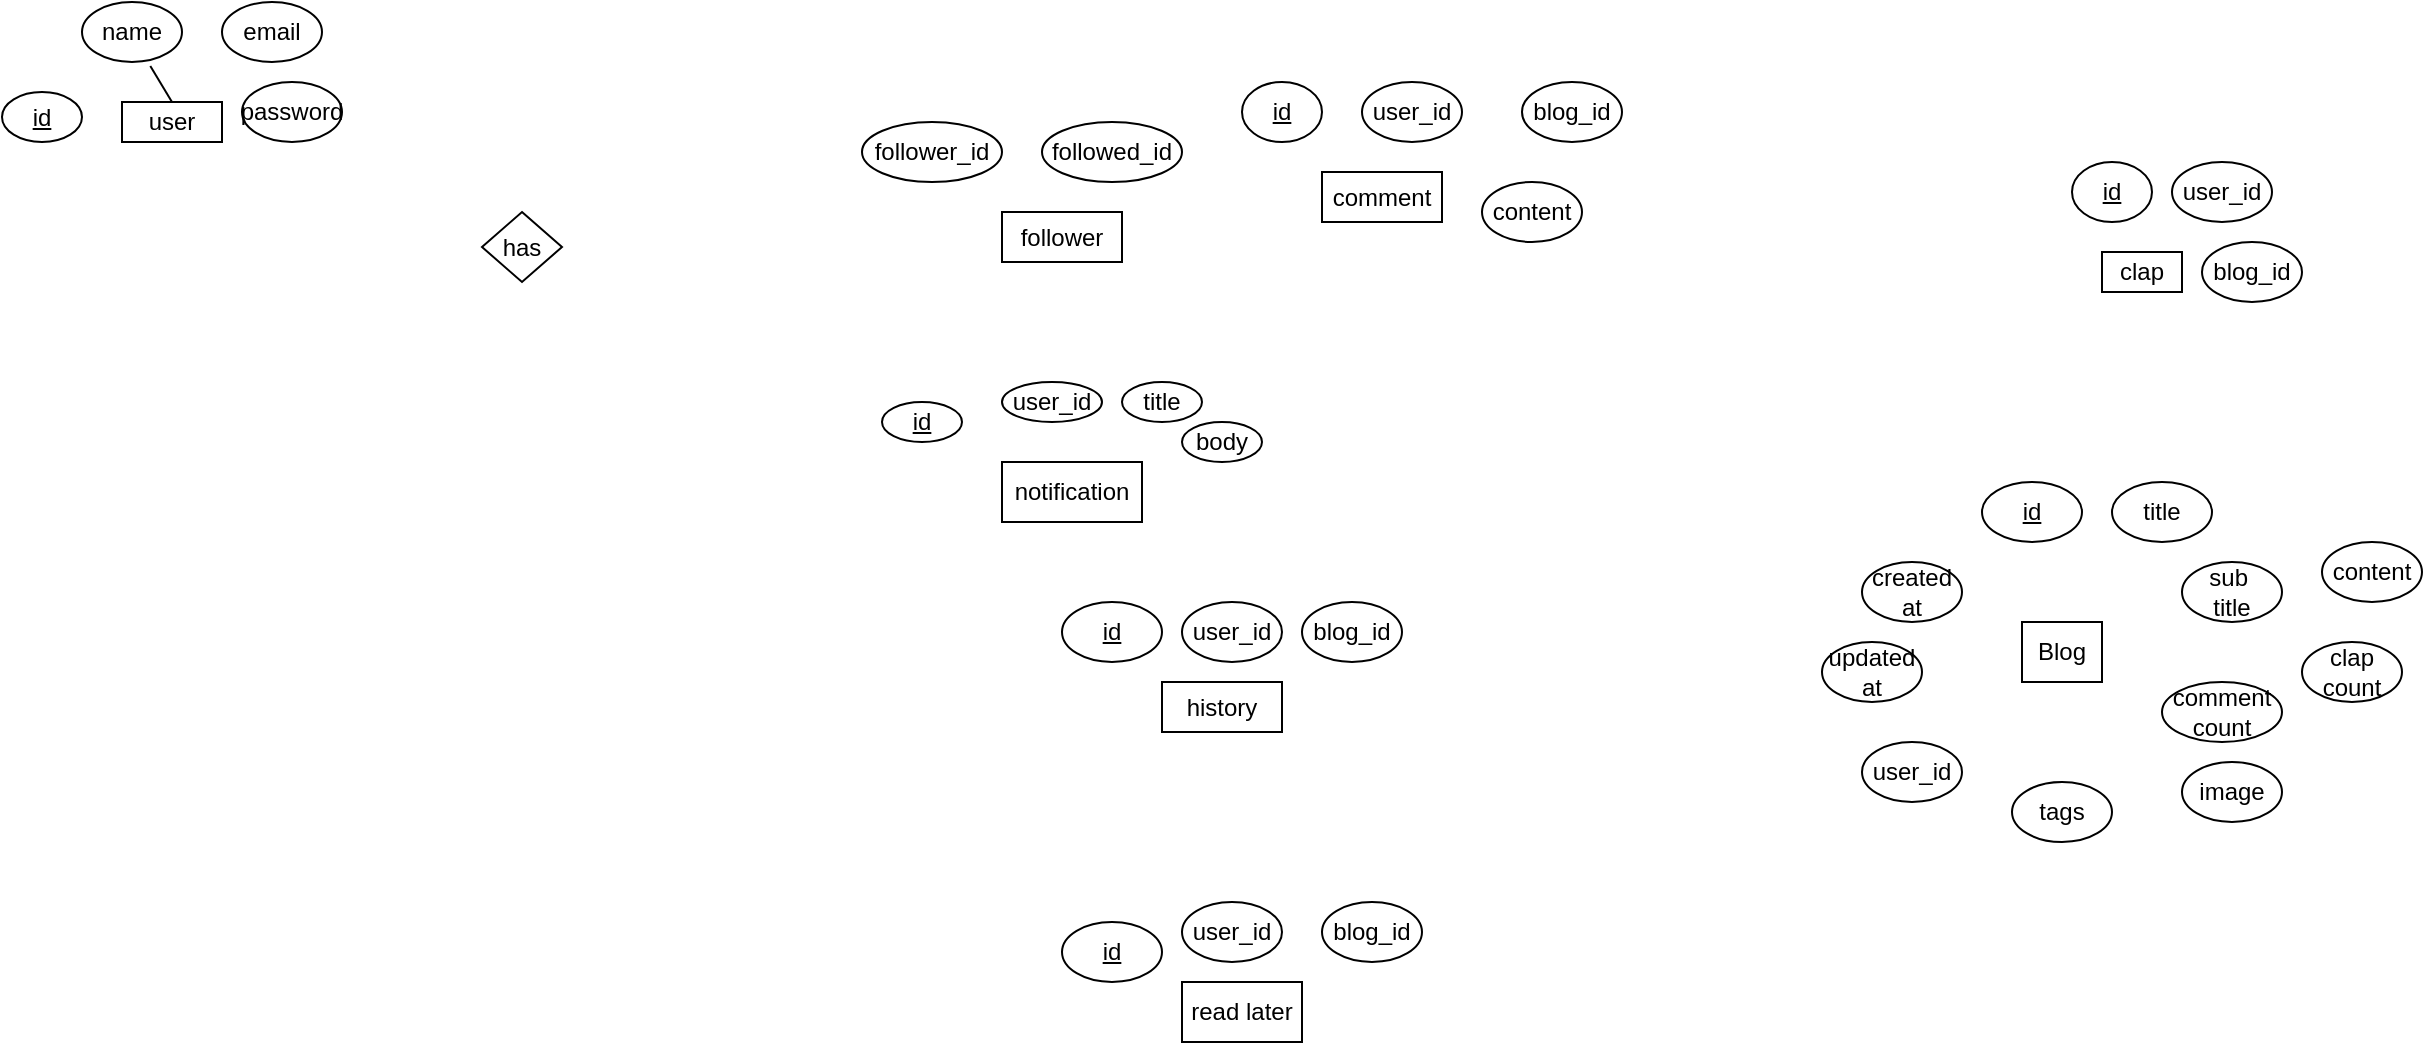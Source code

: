 <mxfile version="24.7.17">
  <diagram name="Page-1" id="rSCj_LUOKC8hmFgoFRef">
    <mxGraphModel dx="2085" dy="731" grid="1" gridSize="10" guides="1" tooltips="1" connect="1" arrows="1" fold="1" page="1" pageScale="1" pageWidth="850" pageHeight="1100" math="0" shadow="0">
      <root>
        <mxCell id="0" />
        <mxCell id="1" parent="0" />
        <mxCell id="Z48n8Z-hnVd7AuyeqPhM-1" value="&lt;u&gt;id&lt;/u&gt;" style="ellipse;whiteSpace=wrap;html=1;" parent="1" vertex="1">
          <mxGeometry x="360" y="250" width="50" height="30" as="geometry" />
        </mxCell>
        <mxCell id="Z48n8Z-hnVd7AuyeqPhM-3" value="Blog" style="rounded=0;whiteSpace=wrap;html=1;" parent="1" vertex="1">
          <mxGeometry x="380" y="320" width="40" height="30" as="geometry" />
        </mxCell>
        <mxCell id="Z48n8Z-hnVd7AuyeqPhM-4" value="title" style="ellipse;whiteSpace=wrap;html=1;" parent="1" vertex="1">
          <mxGeometry x="425" y="250" width="50" height="30" as="geometry" />
        </mxCell>
        <mxCell id="Z48n8Z-hnVd7AuyeqPhM-5" value="sub&amp;nbsp;&lt;div&gt;title&lt;/div&gt;" style="ellipse;whiteSpace=wrap;html=1;" parent="1" vertex="1">
          <mxGeometry x="460" y="290" width="50" height="30" as="geometry" />
        </mxCell>
        <mxCell id="Z48n8Z-hnVd7AuyeqPhM-6" value="content" style="ellipse;whiteSpace=wrap;html=1;" parent="1" vertex="1">
          <mxGeometry x="530" y="280" width="50" height="30" as="geometry" />
        </mxCell>
        <mxCell id="Z48n8Z-hnVd7AuyeqPhM-7" value="clap count" style="ellipse;whiteSpace=wrap;html=1;" parent="1" vertex="1">
          <mxGeometry x="520" y="330" width="50" height="30" as="geometry" />
        </mxCell>
        <mxCell id="Z48n8Z-hnVd7AuyeqPhM-8" value="comment&lt;div&gt;count&lt;/div&gt;" style="ellipse;whiteSpace=wrap;html=1;" parent="1" vertex="1">
          <mxGeometry x="450" y="350" width="60" height="30" as="geometry" />
        </mxCell>
        <mxCell id="Z48n8Z-hnVd7AuyeqPhM-9" value="image" style="ellipse;whiteSpace=wrap;html=1;" parent="1" vertex="1">
          <mxGeometry x="460" y="390" width="50" height="30" as="geometry" />
        </mxCell>
        <mxCell id="Z48n8Z-hnVd7AuyeqPhM-10" value="tags" style="ellipse;whiteSpace=wrap;html=1;" parent="1" vertex="1">
          <mxGeometry x="375" y="400" width="50" height="30" as="geometry" />
        </mxCell>
        <mxCell id="Z48n8Z-hnVd7AuyeqPhM-11" value="user_id" style="ellipse;whiteSpace=wrap;html=1;" parent="1" vertex="1">
          <mxGeometry x="300" y="380" width="50" height="30" as="geometry" />
        </mxCell>
        <mxCell id="Z48n8Z-hnVd7AuyeqPhM-12" value="created at" style="ellipse;whiteSpace=wrap;html=1;" parent="1" vertex="1">
          <mxGeometry x="300" y="290" width="50" height="30" as="geometry" />
        </mxCell>
        <mxCell id="Z48n8Z-hnVd7AuyeqPhM-13" value="updated at" style="ellipse;whiteSpace=wrap;html=1;" parent="1" vertex="1">
          <mxGeometry x="280" y="330" width="50" height="30" as="geometry" />
        </mxCell>
        <mxCell id="Z48n8Z-hnVd7AuyeqPhM-14" value="clap" style="rounded=0;whiteSpace=wrap;html=1;" parent="1" vertex="1">
          <mxGeometry x="420" y="135" width="40" height="20" as="geometry" />
        </mxCell>
        <mxCell id="Z48n8Z-hnVd7AuyeqPhM-15" value="&lt;u&gt;id&lt;/u&gt;" style="ellipse;whiteSpace=wrap;html=1;" parent="1" vertex="1">
          <mxGeometry x="405" y="90" width="40" height="30" as="geometry" />
        </mxCell>
        <mxCell id="Z48n8Z-hnVd7AuyeqPhM-16" value="user_id" style="ellipse;whiteSpace=wrap;html=1;" parent="1" vertex="1">
          <mxGeometry x="455" y="90" width="50" height="30" as="geometry" />
        </mxCell>
        <mxCell id="Z48n8Z-hnVd7AuyeqPhM-17" value="blog_id" style="ellipse;whiteSpace=wrap;html=1;" parent="1" vertex="1">
          <mxGeometry x="470" y="130" width="50" height="30" as="geometry" />
        </mxCell>
        <mxCell id="Z48n8Z-hnVd7AuyeqPhM-18" value="comment" style="rounded=0;whiteSpace=wrap;html=1;" parent="1" vertex="1">
          <mxGeometry x="30" y="95" width="60" height="25" as="geometry" />
        </mxCell>
        <mxCell id="Z48n8Z-hnVd7AuyeqPhM-19" value="&lt;u&gt;id&lt;/u&gt;" style="ellipse;whiteSpace=wrap;html=1;" parent="1" vertex="1">
          <mxGeometry x="-10" y="50" width="40" height="30" as="geometry" />
        </mxCell>
        <mxCell id="Z48n8Z-hnVd7AuyeqPhM-20" value="user_id" style="ellipse;whiteSpace=wrap;html=1;" parent="1" vertex="1">
          <mxGeometry x="50" y="50" width="50" height="30" as="geometry" />
        </mxCell>
        <mxCell id="Z48n8Z-hnVd7AuyeqPhM-21" value="blog_id" style="ellipse;whiteSpace=wrap;html=1;" parent="1" vertex="1">
          <mxGeometry x="130" y="50" width="50" height="30" as="geometry" />
        </mxCell>
        <mxCell id="Z48n8Z-hnVd7AuyeqPhM-22" value="content" style="ellipse;whiteSpace=wrap;html=1;" parent="1" vertex="1">
          <mxGeometry x="110" y="100" width="50" height="30" as="geometry" />
        </mxCell>
        <mxCell id="Z48n8Z-hnVd7AuyeqPhM-23" value="history" style="rounded=0;whiteSpace=wrap;html=1;" parent="1" vertex="1">
          <mxGeometry x="-50" y="350" width="60" height="25" as="geometry" />
        </mxCell>
        <mxCell id="Z48n8Z-hnVd7AuyeqPhM-24" value="&lt;u&gt;id&lt;/u&gt;" style="ellipse;whiteSpace=wrap;html=1;" parent="1" vertex="1">
          <mxGeometry x="-100" y="310" width="50" height="30" as="geometry" />
        </mxCell>
        <mxCell id="Z48n8Z-hnVd7AuyeqPhM-25" value="user_id" style="ellipse;whiteSpace=wrap;html=1;" parent="1" vertex="1">
          <mxGeometry x="-40" y="310" width="50" height="30" as="geometry" />
        </mxCell>
        <mxCell id="Z48n8Z-hnVd7AuyeqPhM-26" value="blog_id" style="ellipse;whiteSpace=wrap;html=1;" parent="1" vertex="1">
          <mxGeometry x="20" y="310" width="50" height="30" as="geometry" />
        </mxCell>
        <mxCell id="Z48n8Z-hnVd7AuyeqPhM-27" value="read later" style="rounded=0;whiteSpace=wrap;html=1;" parent="1" vertex="1">
          <mxGeometry x="-40" y="500" width="60" height="30" as="geometry" />
        </mxCell>
        <mxCell id="Z48n8Z-hnVd7AuyeqPhM-28" value="&lt;u&gt;id&lt;/u&gt;" style="ellipse;whiteSpace=wrap;html=1;" parent="1" vertex="1">
          <mxGeometry x="-100" y="470" width="50" height="30" as="geometry" />
        </mxCell>
        <mxCell id="Z48n8Z-hnVd7AuyeqPhM-29" value="user_id" style="ellipse;whiteSpace=wrap;html=1;" parent="1" vertex="1">
          <mxGeometry x="-40" y="460" width="50" height="30" as="geometry" />
        </mxCell>
        <mxCell id="Z48n8Z-hnVd7AuyeqPhM-30" value="blog_id" style="ellipse;whiteSpace=wrap;html=1;" parent="1" vertex="1">
          <mxGeometry x="30" y="460" width="50" height="30" as="geometry" />
        </mxCell>
        <mxCell id="Z48n8Z-hnVd7AuyeqPhM-31" value="follower" style="rounded=0;whiteSpace=wrap;html=1;" parent="1" vertex="1">
          <mxGeometry x="-130" y="115" width="60" height="25" as="geometry" />
        </mxCell>
        <mxCell id="Z48n8Z-hnVd7AuyeqPhM-32" value="follower_id" style="ellipse;whiteSpace=wrap;html=1;" parent="1" vertex="1">
          <mxGeometry x="-200" y="70" width="70" height="30" as="geometry" />
        </mxCell>
        <mxCell id="Z48n8Z-hnVd7AuyeqPhM-33" value="followed_id" style="ellipse;whiteSpace=wrap;html=1;" parent="1" vertex="1">
          <mxGeometry x="-110" y="70" width="70" height="30" as="geometry" />
        </mxCell>
        <mxCell id="Z48n8Z-hnVd7AuyeqPhM-35" value="notification" style="rounded=0;whiteSpace=wrap;html=1;" parent="1" vertex="1">
          <mxGeometry x="-130" y="240" width="70" height="30" as="geometry" />
        </mxCell>
        <mxCell id="Z48n8Z-hnVd7AuyeqPhM-36" value="&lt;u&gt;id&lt;/u&gt;" style="ellipse;whiteSpace=wrap;html=1;" parent="1" vertex="1">
          <mxGeometry x="-190" y="210" width="40" height="20" as="geometry" />
        </mxCell>
        <mxCell id="Z48n8Z-hnVd7AuyeqPhM-37" value="user_id" style="ellipse;whiteSpace=wrap;html=1;" parent="1" vertex="1">
          <mxGeometry x="-130" y="200" width="50" height="20" as="geometry" />
        </mxCell>
        <mxCell id="Z48n8Z-hnVd7AuyeqPhM-38" value="title" style="ellipse;whiteSpace=wrap;html=1;" parent="1" vertex="1">
          <mxGeometry x="-70" y="200" width="40" height="20" as="geometry" />
        </mxCell>
        <mxCell id="Z48n8Z-hnVd7AuyeqPhM-39" value="body" style="ellipse;whiteSpace=wrap;html=1;" parent="1" vertex="1">
          <mxGeometry x="-40" y="220" width="40" height="20" as="geometry" />
        </mxCell>
        <mxCell id="Z48n8Z-hnVd7AuyeqPhM-40" value="user" style="rounded=0;whiteSpace=wrap;html=1;" parent="1" vertex="1">
          <mxGeometry x="-570" y="60" width="50" height="20" as="geometry" />
        </mxCell>
        <mxCell id="Z48n8Z-hnVd7AuyeqPhM-41" value="&lt;u&gt;id&lt;/u&gt;" style="ellipse;whiteSpace=wrap;html=1;" parent="1" vertex="1">
          <mxGeometry x="-630" y="55" width="40" height="25" as="geometry" />
        </mxCell>
        <mxCell id="Z48n8Z-hnVd7AuyeqPhM-42" value="name" style="ellipse;whiteSpace=wrap;html=1;" parent="1" vertex="1">
          <mxGeometry x="-590" y="10" width="50" height="30" as="geometry" />
        </mxCell>
        <mxCell id="Z48n8Z-hnVd7AuyeqPhM-43" value="email" style="ellipse;whiteSpace=wrap;html=1;" parent="1" vertex="1">
          <mxGeometry x="-520" y="10" width="50" height="30" as="geometry" />
        </mxCell>
        <mxCell id="Z48n8Z-hnVd7AuyeqPhM-44" value="password" style="ellipse;whiteSpace=wrap;html=1;" parent="1" vertex="1">
          <mxGeometry x="-510" y="50" width="50" height="30" as="geometry" />
        </mxCell>
        <mxCell id="6WczsIn22DoI0dGNfMC2-1" value="" style="endArrow=none;html=1;rounded=0;exitX=0.5;exitY=0;exitDx=0;exitDy=0;entryX=0.683;entryY=1.067;entryDx=0;entryDy=0;entryPerimeter=0;" edge="1" parent="1" source="Z48n8Z-hnVd7AuyeqPhM-40" target="Z48n8Z-hnVd7AuyeqPhM-42">
          <mxGeometry width="50" height="50" relative="1" as="geometry">
            <mxPoint x="-600" y="80" as="sourcePoint" />
            <mxPoint x="-550" y="30" as="targetPoint" />
          </mxGeometry>
        </mxCell>
        <mxCell id="6WczsIn22DoI0dGNfMC2-2" value="has" style="rhombus;whiteSpace=wrap;html=1;" vertex="1" parent="1">
          <mxGeometry x="-390" y="115" width="40" height="35" as="geometry" />
        </mxCell>
      </root>
    </mxGraphModel>
  </diagram>
</mxfile>
